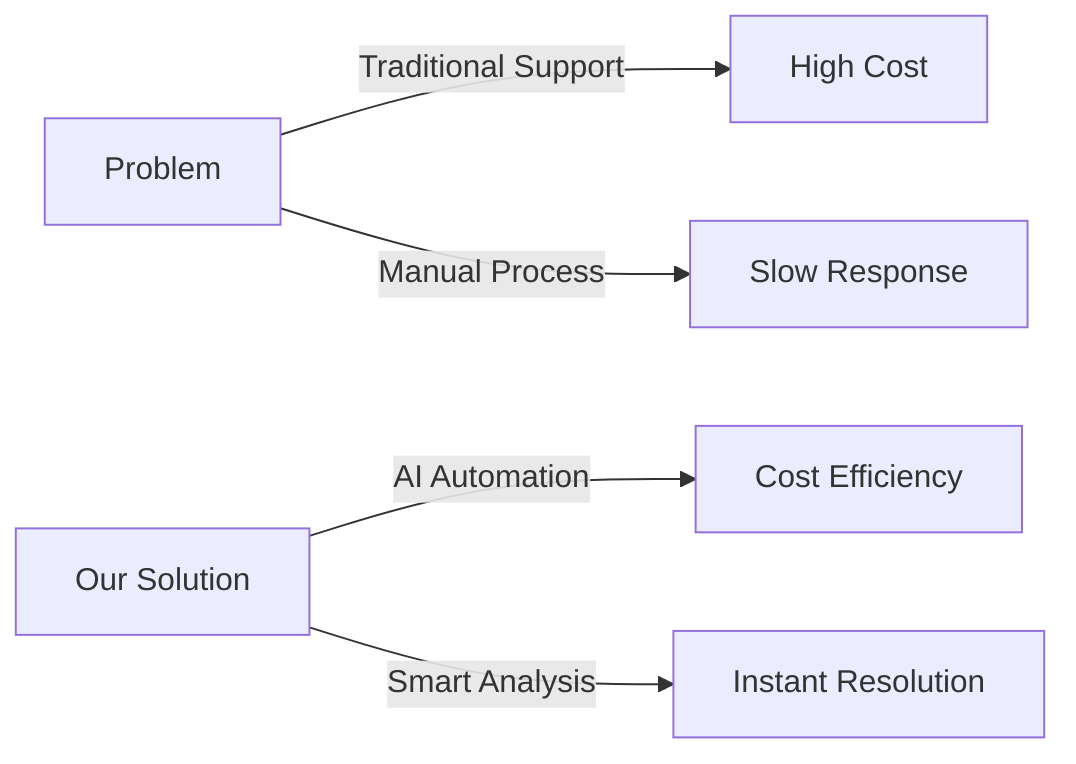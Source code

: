 graph LR
    A[Problem] -->|Traditional Support| B[High Cost]
    A -->|Manual Process| C[Slow Response]
    D[Our Solution] -->|AI Automation| E[Cost Efficiency]
    D -->|Smart Analysis| F[Instant Resolution]